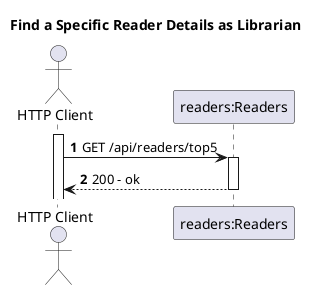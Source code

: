 @startuml
'https://plantuml.com/sequence-diagram
autoactivate on
autonumber

title Find a Specific Reader Details as Librarian

actor "HTTP Client" as Anonymous
participant "readers:Readers" as System


activate Anonymous

Anonymous -> System: GET /api/readers/top5


System --> Anonymous: 200 - ok


@enduml
